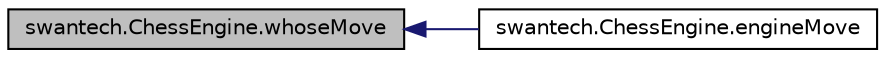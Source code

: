 digraph "swantech.ChessEngine.whoseMove"
{
  edge [fontname="Helvetica",fontsize="10",labelfontname="Helvetica",labelfontsize="10"];
  node [fontname="Helvetica",fontsize="10",shape=record];
  rankdir="LR";
  Node1 [label="swantech.ChessEngine.whoseMove",height=0.2,width=0.4,color="black", fillcolor="grey75", style="filled", fontcolor="black"];
  Node1 -> Node2 [dir="back",color="midnightblue",fontsize="10",style="solid",fontname="Helvetica"];
  Node2 [label="swantech.ChessEngine.engineMove",height=0.2,width=0.4,color="black", fillcolor="white", style="filled",URL="$classswantech_1_1_chess_engine.html#a4e2edbbc872baf9bd0f180a132090584"];
}
